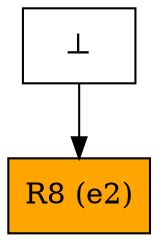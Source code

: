 digraph test {
  e0 -> e2;
  e2 [color="black" fillcolor="orange" label="R8 (e2)" shape=box style=filled];
  e0 [fillcolor=white label="⊥" shape=box style=filled];
}
